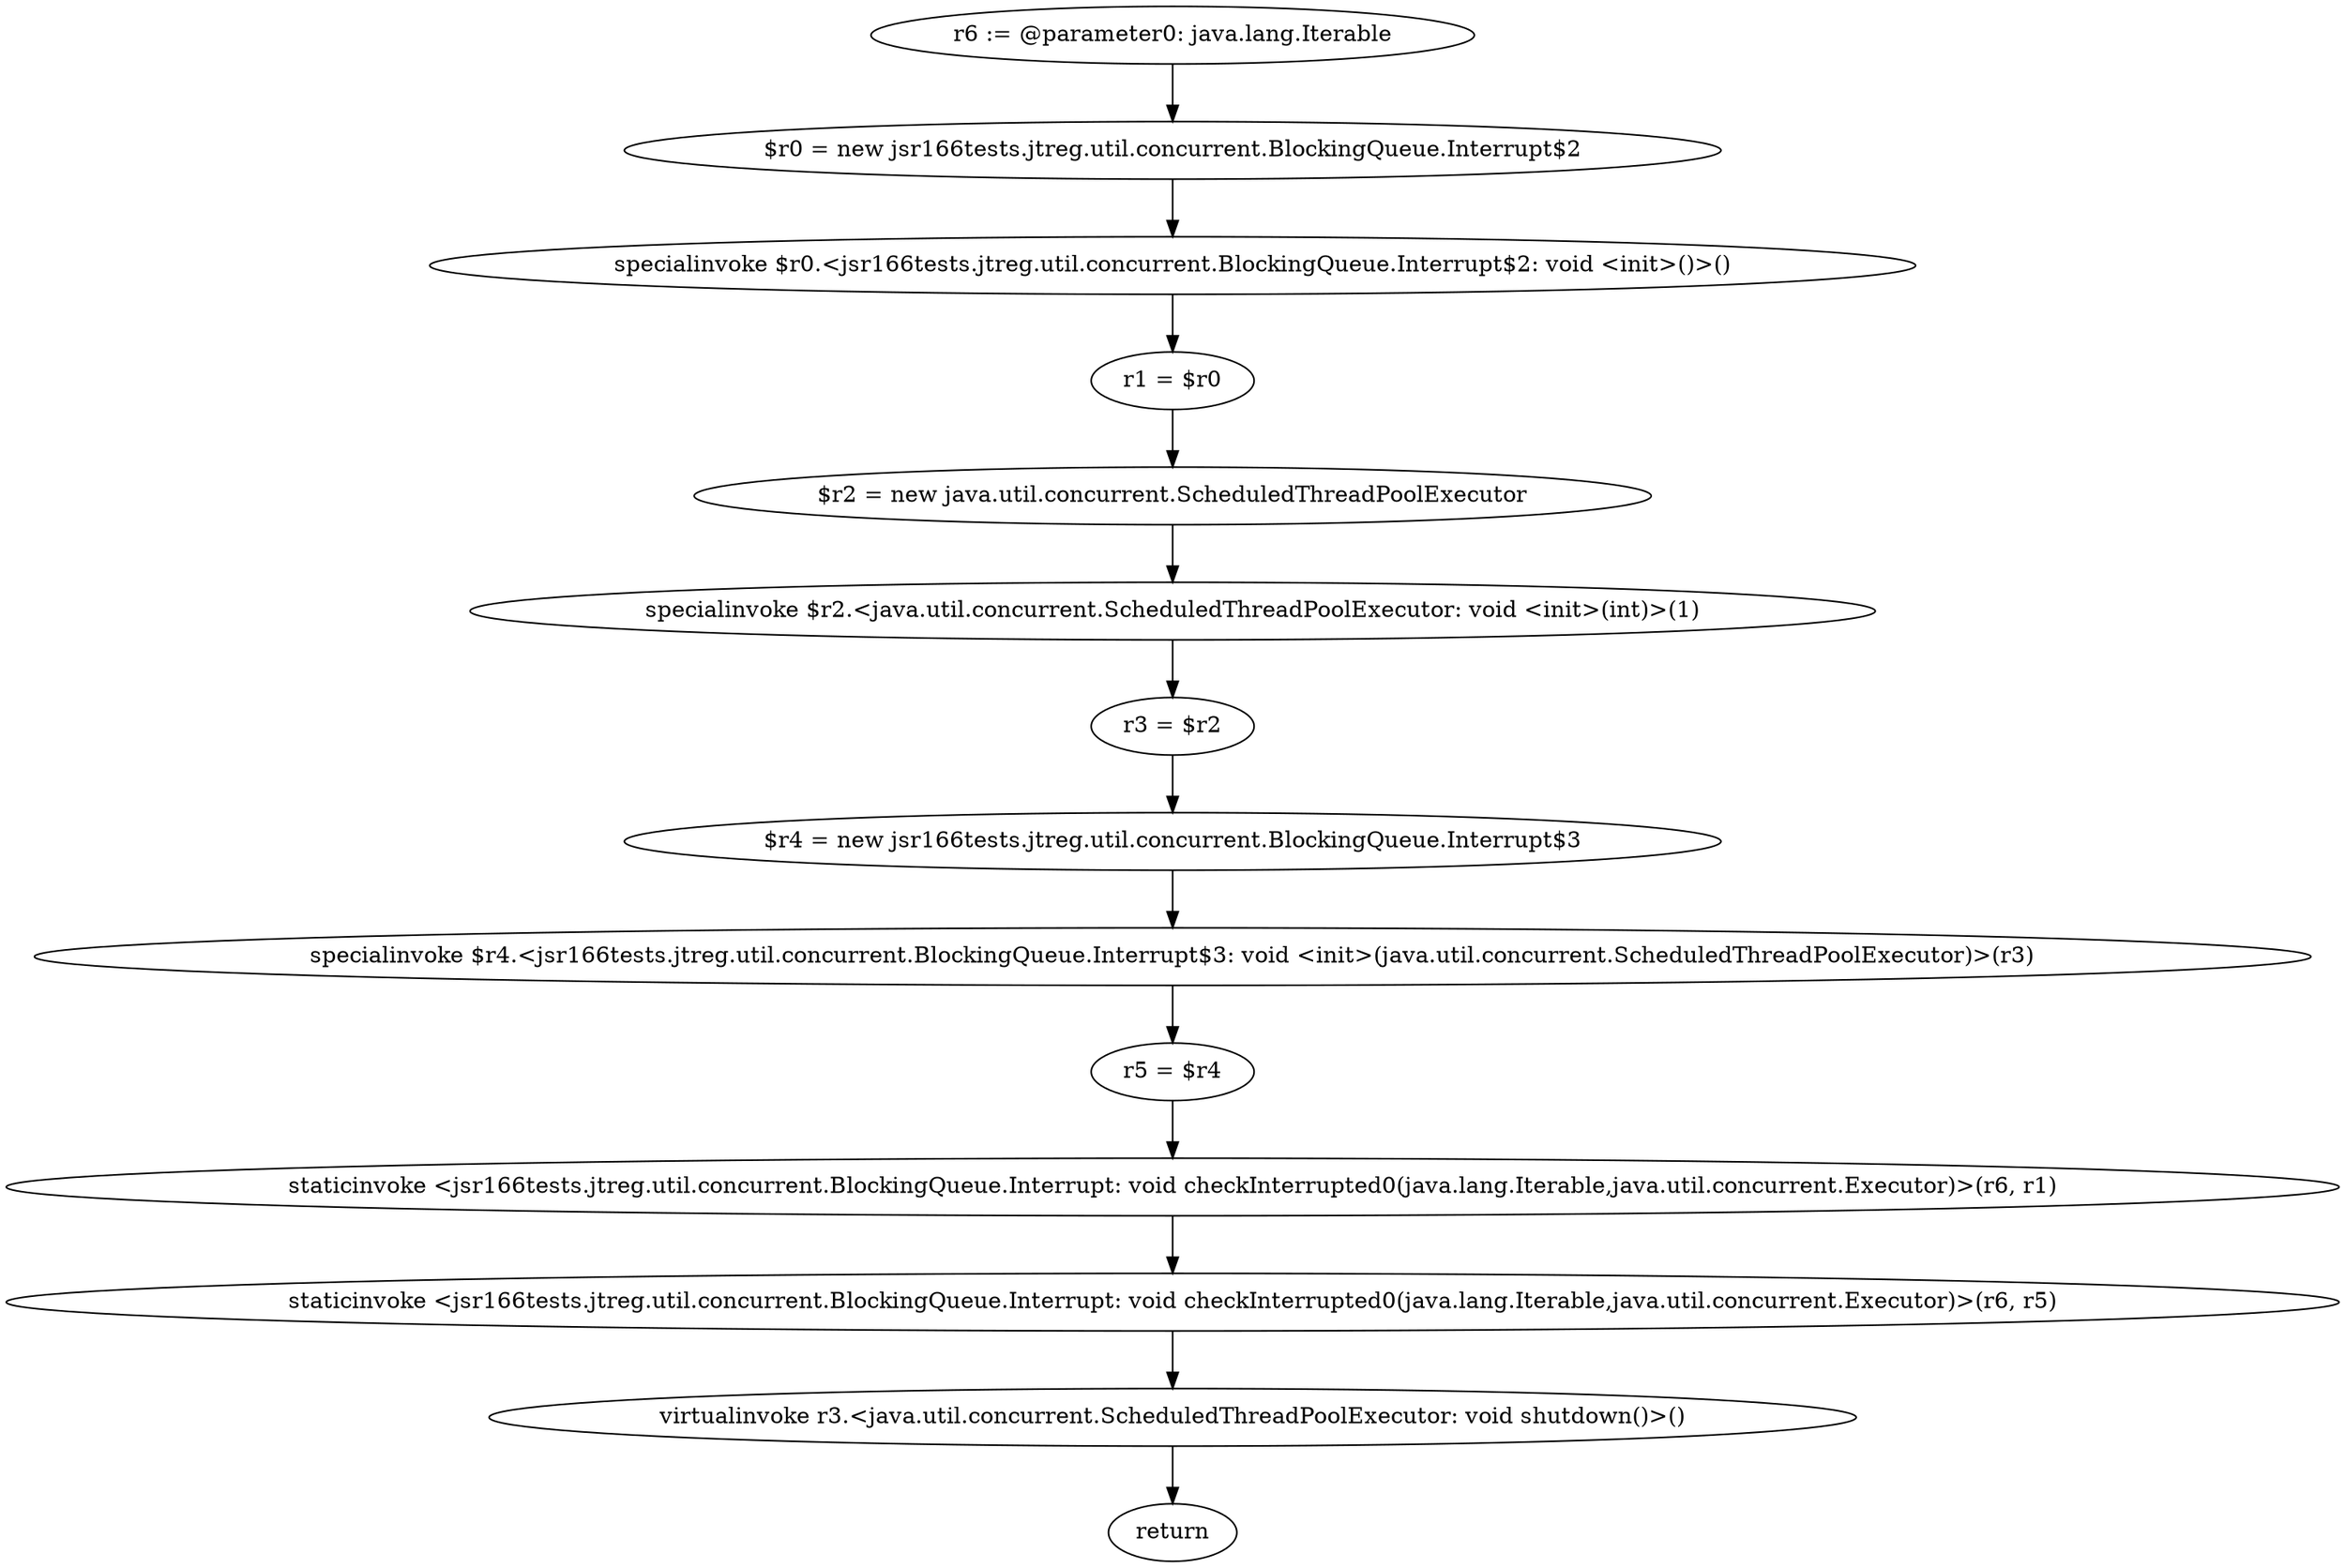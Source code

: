 digraph "unitGraph" {
    "r6 := @parameter0: java.lang.Iterable"
    "$r0 = new jsr166tests.jtreg.util.concurrent.BlockingQueue.Interrupt$2"
    "specialinvoke $r0.<jsr166tests.jtreg.util.concurrent.BlockingQueue.Interrupt$2: void <init>()>()"
    "r1 = $r0"
    "$r2 = new java.util.concurrent.ScheduledThreadPoolExecutor"
    "specialinvoke $r2.<java.util.concurrent.ScheduledThreadPoolExecutor: void <init>(int)>(1)"
    "r3 = $r2"
    "$r4 = new jsr166tests.jtreg.util.concurrent.BlockingQueue.Interrupt$3"
    "specialinvoke $r4.<jsr166tests.jtreg.util.concurrent.BlockingQueue.Interrupt$3: void <init>(java.util.concurrent.ScheduledThreadPoolExecutor)>(r3)"
    "r5 = $r4"
    "staticinvoke <jsr166tests.jtreg.util.concurrent.BlockingQueue.Interrupt: void checkInterrupted0(java.lang.Iterable,java.util.concurrent.Executor)>(r6, r1)"
    "staticinvoke <jsr166tests.jtreg.util.concurrent.BlockingQueue.Interrupt: void checkInterrupted0(java.lang.Iterable,java.util.concurrent.Executor)>(r6, r5)"
    "virtualinvoke r3.<java.util.concurrent.ScheduledThreadPoolExecutor: void shutdown()>()"
    "return"
    "r6 := @parameter0: java.lang.Iterable"->"$r0 = new jsr166tests.jtreg.util.concurrent.BlockingQueue.Interrupt$2";
    "$r0 = new jsr166tests.jtreg.util.concurrent.BlockingQueue.Interrupt$2"->"specialinvoke $r0.<jsr166tests.jtreg.util.concurrent.BlockingQueue.Interrupt$2: void <init>()>()";
    "specialinvoke $r0.<jsr166tests.jtreg.util.concurrent.BlockingQueue.Interrupt$2: void <init>()>()"->"r1 = $r0";
    "r1 = $r0"->"$r2 = new java.util.concurrent.ScheduledThreadPoolExecutor";
    "$r2 = new java.util.concurrent.ScheduledThreadPoolExecutor"->"specialinvoke $r2.<java.util.concurrent.ScheduledThreadPoolExecutor: void <init>(int)>(1)";
    "specialinvoke $r2.<java.util.concurrent.ScheduledThreadPoolExecutor: void <init>(int)>(1)"->"r3 = $r2";
    "r3 = $r2"->"$r4 = new jsr166tests.jtreg.util.concurrent.BlockingQueue.Interrupt$3";
    "$r4 = new jsr166tests.jtreg.util.concurrent.BlockingQueue.Interrupt$3"->"specialinvoke $r4.<jsr166tests.jtreg.util.concurrent.BlockingQueue.Interrupt$3: void <init>(java.util.concurrent.ScheduledThreadPoolExecutor)>(r3)";
    "specialinvoke $r4.<jsr166tests.jtreg.util.concurrent.BlockingQueue.Interrupt$3: void <init>(java.util.concurrent.ScheduledThreadPoolExecutor)>(r3)"->"r5 = $r4";
    "r5 = $r4"->"staticinvoke <jsr166tests.jtreg.util.concurrent.BlockingQueue.Interrupt: void checkInterrupted0(java.lang.Iterable,java.util.concurrent.Executor)>(r6, r1)";
    "staticinvoke <jsr166tests.jtreg.util.concurrent.BlockingQueue.Interrupt: void checkInterrupted0(java.lang.Iterable,java.util.concurrent.Executor)>(r6, r1)"->"staticinvoke <jsr166tests.jtreg.util.concurrent.BlockingQueue.Interrupt: void checkInterrupted0(java.lang.Iterable,java.util.concurrent.Executor)>(r6, r5)";
    "staticinvoke <jsr166tests.jtreg.util.concurrent.BlockingQueue.Interrupt: void checkInterrupted0(java.lang.Iterable,java.util.concurrent.Executor)>(r6, r5)"->"virtualinvoke r3.<java.util.concurrent.ScheduledThreadPoolExecutor: void shutdown()>()";
    "virtualinvoke r3.<java.util.concurrent.ScheduledThreadPoolExecutor: void shutdown()>()"->"return";
}
